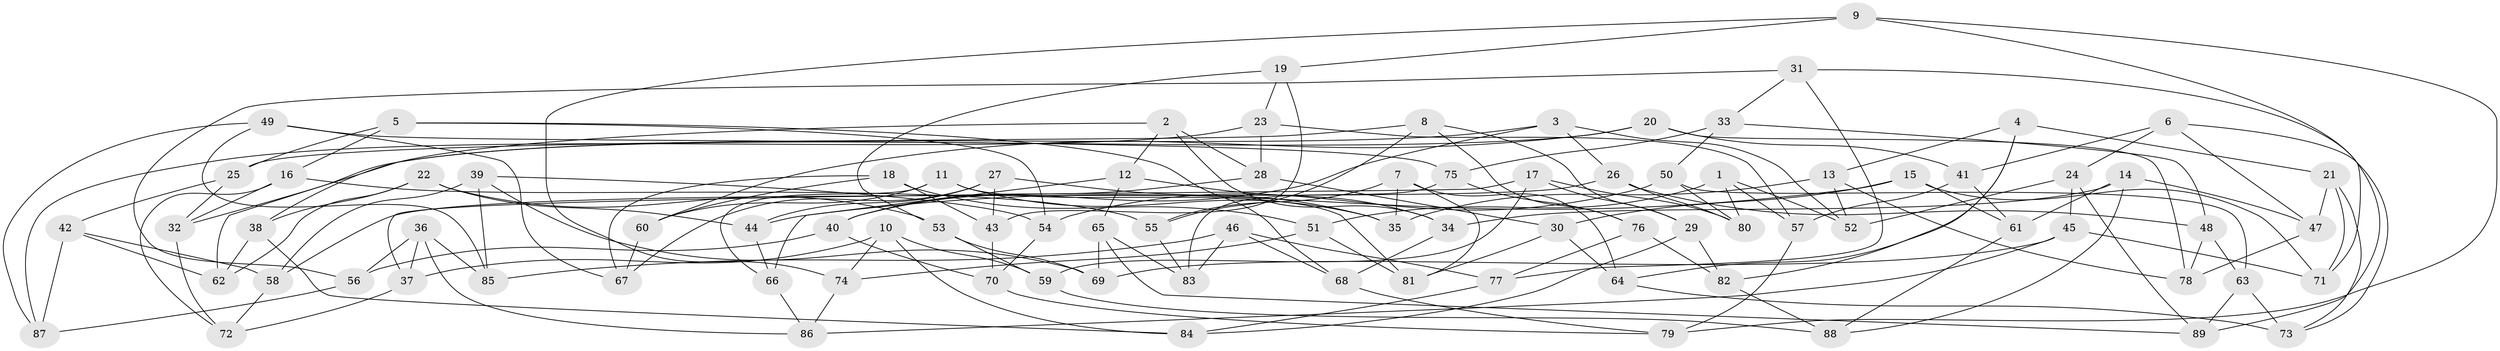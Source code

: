 // Generated by graph-tools (version 1.1) at 2025/26/03/09/25 03:26:50]
// undirected, 89 vertices, 178 edges
graph export_dot {
graph [start="1"]
  node [color=gray90,style=filled];
  1;
  2;
  3;
  4;
  5;
  6;
  7;
  8;
  9;
  10;
  11;
  12;
  13;
  14;
  15;
  16;
  17;
  18;
  19;
  20;
  21;
  22;
  23;
  24;
  25;
  26;
  27;
  28;
  29;
  30;
  31;
  32;
  33;
  34;
  35;
  36;
  37;
  38;
  39;
  40;
  41;
  42;
  43;
  44;
  45;
  46;
  47;
  48;
  49;
  50;
  51;
  52;
  53;
  54;
  55;
  56;
  57;
  58;
  59;
  60;
  61;
  62;
  63;
  64;
  65;
  66;
  67;
  68;
  69;
  70;
  71;
  72;
  73;
  74;
  75;
  76;
  77;
  78;
  79;
  80;
  81;
  82;
  83;
  84;
  85;
  86;
  87;
  88;
  89;
  1 -- 52;
  1 -- 51;
  1 -- 80;
  1 -- 57;
  2 -- 38;
  2 -- 34;
  2 -- 28;
  2 -- 12;
  3 -- 26;
  3 -- 62;
  3 -- 52;
  3 -- 40;
  4 -- 82;
  4 -- 64;
  4 -- 13;
  4 -- 21;
  5 -- 25;
  5 -- 68;
  5 -- 16;
  5 -- 54;
  6 -- 24;
  6 -- 47;
  6 -- 73;
  6 -- 41;
  7 -- 55;
  7 -- 81;
  7 -- 35;
  7 -- 64;
  8 -- 29;
  8 -- 25;
  8 -- 55;
  8 -- 76;
  9 -- 79;
  9 -- 19;
  9 -- 74;
  9 -- 71;
  10 -- 59;
  10 -- 37;
  10 -- 74;
  10 -- 84;
  11 -- 35;
  11 -- 66;
  11 -- 81;
  11 -- 60;
  12 -- 65;
  12 -- 34;
  12 -- 66;
  13 -- 52;
  13 -- 78;
  13 -- 35;
  14 -- 88;
  14 -- 61;
  14 -- 34;
  14 -- 47;
  15 -- 61;
  15 -- 71;
  15 -- 44;
  15 -- 30;
  16 -- 55;
  16 -- 72;
  16 -- 32;
  17 -- 80;
  17 -- 29;
  17 -- 59;
  17 -- 37;
  18 -- 67;
  18 -- 60;
  18 -- 51;
  18 -- 43;
  19 -- 23;
  19 -- 53;
  19 -- 43;
  20 -- 78;
  20 -- 32;
  20 -- 41;
  20 -- 60;
  21 -- 47;
  21 -- 71;
  21 -- 73;
  22 -- 62;
  22 -- 44;
  22 -- 38;
  22 -- 53;
  23 -- 87;
  23 -- 57;
  23 -- 28;
  24 -- 52;
  24 -- 89;
  24 -- 45;
  25 -- 32;
  25 -- 42;
  26 -- 58;
  26 -- 80;
  26 -- 48;
  27 -- 43;
  27 -- 35;
  27 -- 44;
  27 -- 67;
  28 -- 30;
  28 -- 40;
  29 -- 82;
  29 -- 84;
  30 -- 81;
  30 -- 64;
  31 -- 56;
  31 -- 33;
  31 -- 89;
  31 -- 77;
  32 -- 72;
  33 -- 50;
  33 -- 75;
  33 -- 48;
  34 -- 68;
  36 -- 86;
  36 -- 37;
  36 -- 85;
  36 -- 56;
  37 -- 72;
  38 -- 62;
  38 -- 84;
  39 -- 54;
  39 -- 85;
  39 -- 58;
  39 -- 69;
  40 -- 56;
  40 -- 70;
  41 -- 61;
  41 -- 57;
  42 -- 62;
  42 -- 58;
  42 -- 87;
  43 -- 70;
  44 -- 66;
  45 -- 71;
  45 -- 86;
  45 -- 69;
  46 -- 83;
  46 -- 85;
  46 -- 77;
  46 -- 68;
  47 -- 78;
  48 -- 63;
  48 -- 78;
  49 -- 67;
  49 -- 87;
  49 -- 75;
  49 -- 85;
  50 -- 80;
  50 -- 63;
  50 -- 54;
  51 -- 81;
  51 -- 74;
  53 -- 69;
  53 -- 59;
  54 -- 70;
  55 -- 83;
  56 -- 87;
  57 -- 79;
  58 -- 72;
  59 -- 88;
  60 -- 67;
  61 -- 88;
  63 -- 89;
  63 -- 73;
  64 -- 73;
  65 -- 69;
  65 -- 89;
  65 -- 83;
  66 -- 86;
  68 -- 79;
  70 -- 79;
  74 -- 86;
  75 -- 83;
  75 -- 76;
  76 -- 77;
  76 -- 82;
  77 -- 84;
  82 -- 88;
}
